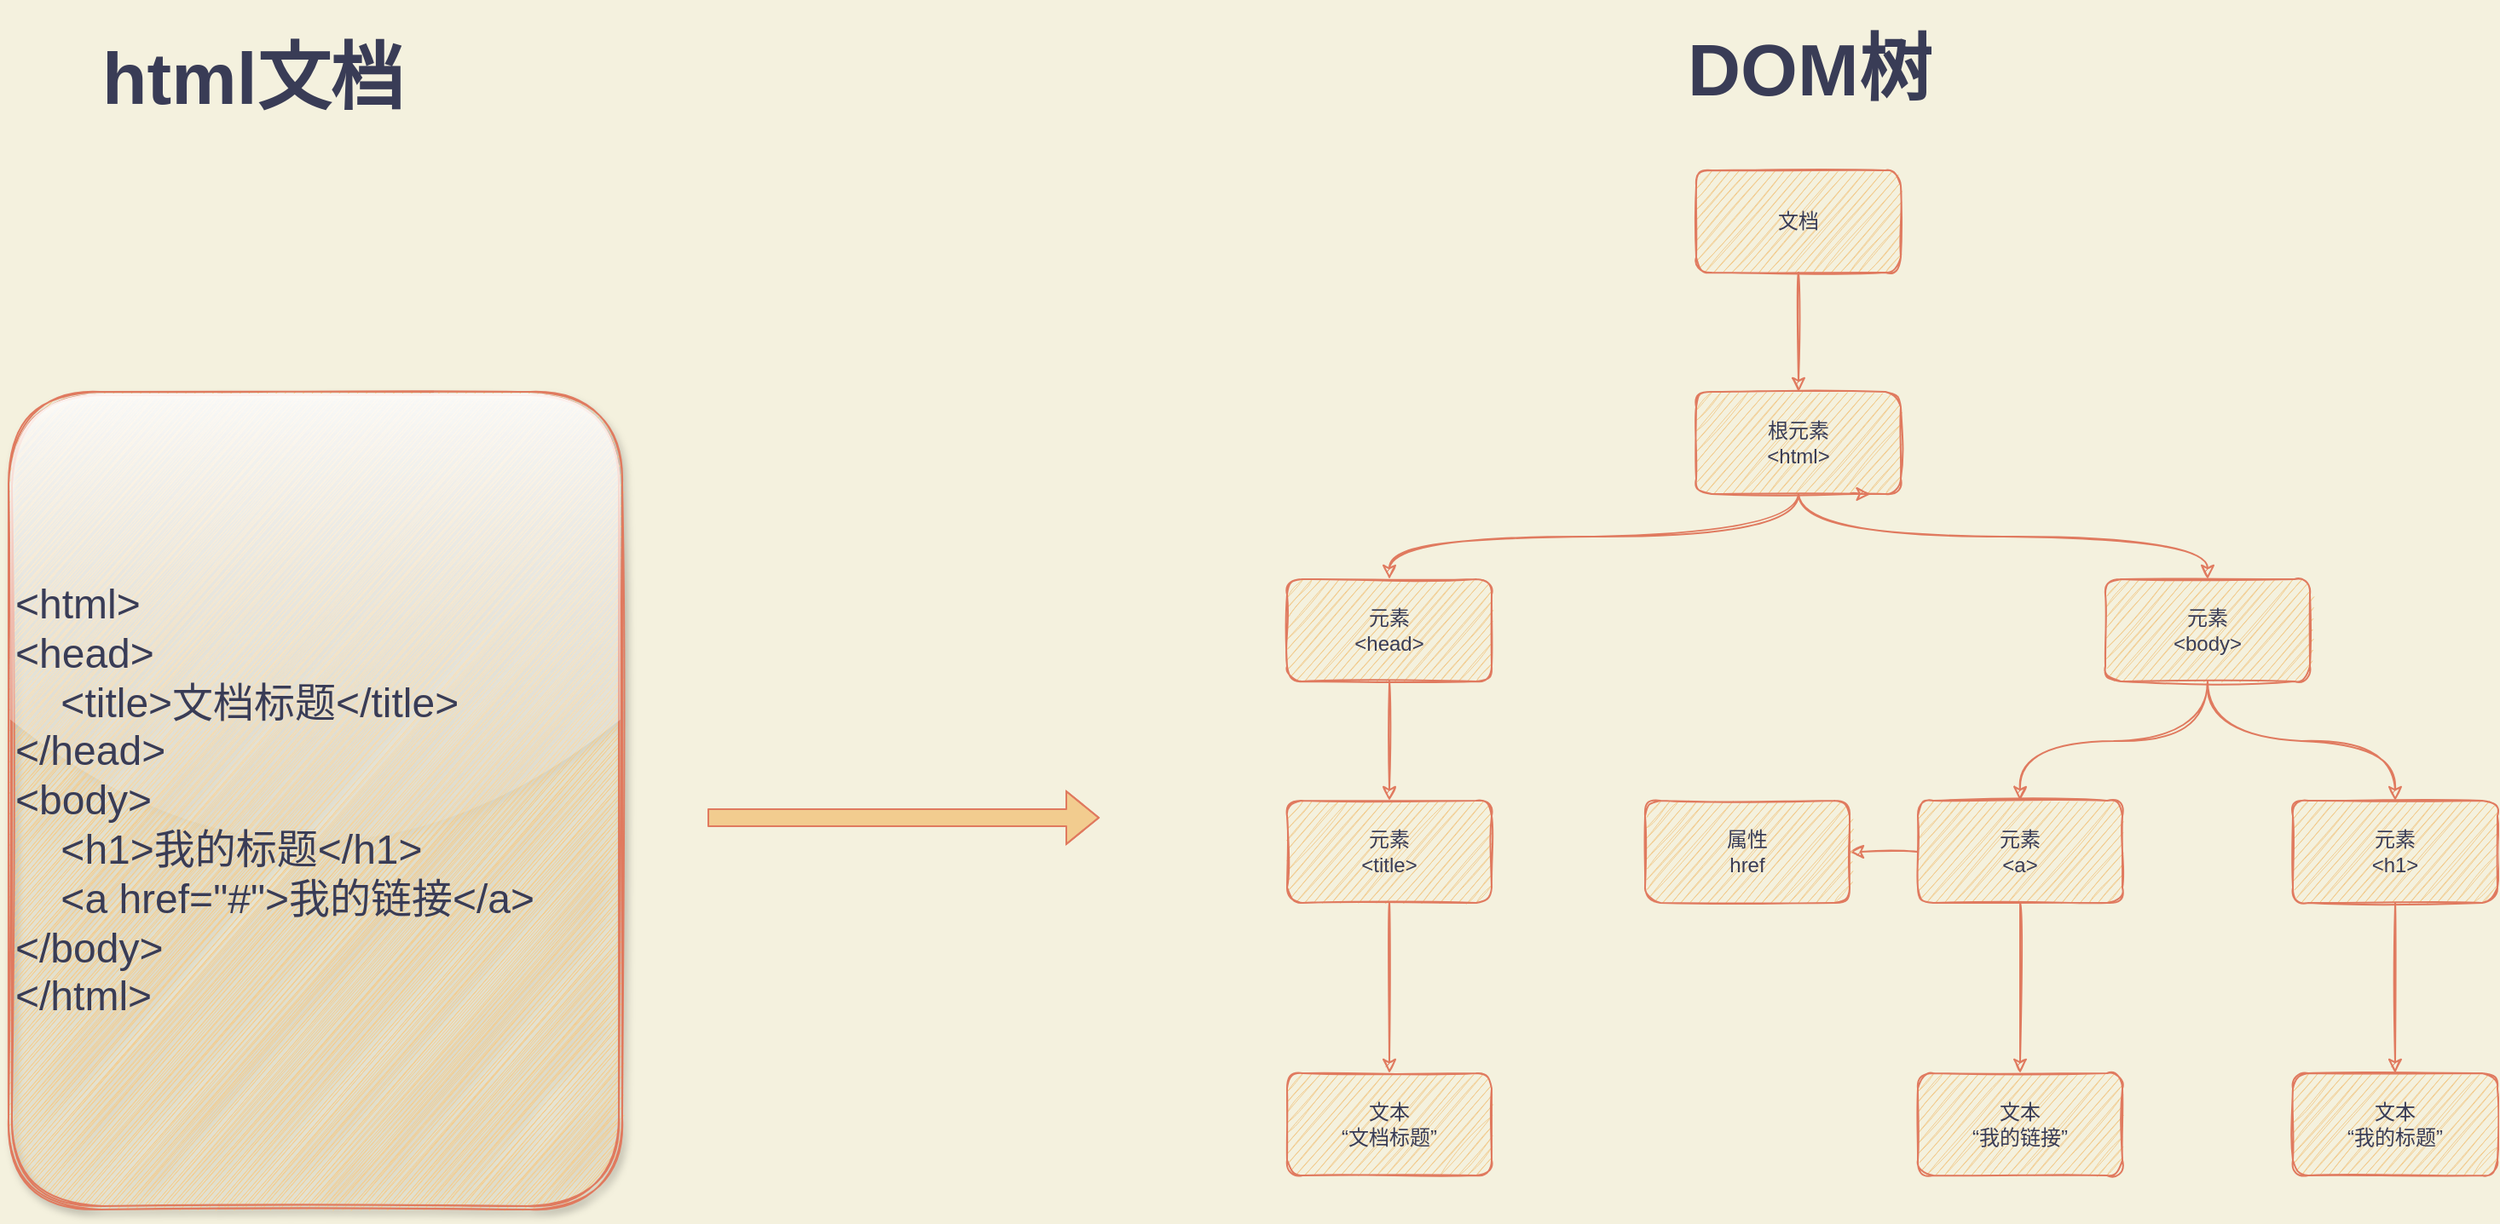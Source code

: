<mxfile version="13.6.2" type="device"><diagram id="iGMVfcbw6ett_W50yg4t" name="第 1 页"><mxGraphModel dx="2310" dy="950" grid="1" gridSize="10" guides="1" tooltips="1" connect="1" arrows="1" fold="1" page="1" pageScale="1" pageWidth="827" pageHeight="1169" background="#F4F1DE" math="0" shadow="0"><root><mxCell id="0"/><mxCell id="1" parent="0"/><mxCell id="3nc_XRBGbtO6uXV4TvZP-6" style="edgeStyle=orthogonalEdgeStyle;curved=1;rounded=1;sketch=1;orthogonalLoop=1;jettySize=auto;html=1;exitX=0.5;exitY=1;exitDx=0;exitDy=0;strokeColor=#E07A5F;fillColor=#F2CC8F;fontColor=#393C56;" edge="1" parent="1" source="3nc_XRBGbtO6uXV4TvZP-1" target="3nc_XRBGbtO6uXV4TvZP-2"><mxGeometry relative="1" as="geometry"/></mxCell><mxCell id="3nc_XRBGbtO6uXV4TvZP-1" value="文档" style="whiteSpace=wrap;html=1;strokeColor=#E07A5F;fillColor=#F2CC8F;fontColor=#393C56;sketch=1;rounded=1;" vertex="1" parent="1"><mxGeometry x="510" y="110" width="120" height="60" as="geometry"/></mxCell><mxCell id="3nc_XRBGbtO6uXV4TvZP-7" style="edgeStyle=orthogonalEdgeStyle;curved=1;rounded=1;sketch=1;orthogonalLoop=1;jettySize=auto;html=1;exitX=0.5;exitY=1;exitDx=0;exitDy=0;entryX=0.5;entryY=0;entryDx=0;entryDy=0;strokeColor=#E07A5F;fillColor=#F2CC8F;fontColor=#393C56;" edge="1" parent="1" source="3nc_XRBGbtO6uXV4TvZP-2" target="3nc_XRBGbtO6uXV4TvZP-3"><mxGeometry relative="1" as="geometry"/></mxCell><mxCell id="3nc_XRBGbtO6uXV4TvZP-8" style="edgeStyle=orthogonalEdgeStyle;curved=1;rounded=1;sketch=1;orthogonalLoop=1;jettySize=auto;html=1;exitX=0.5;exitY=1;exitDx=0;exitDy=0;entryX=0.5;entryY=0;entryDx=0;entryDy=0;strokeColor=#E07A5F;fillColor=#F2CC8F;fontColor=#393C56;" edge="1" parent="1" source="3nc_XRBGbtO6uXV4TvZP-2" target="3nc_XRBGbtO6uXV4TvZP-4"><mxGeometry relative="1" as="geometry"/></mxCell><mxCell id="3nc_XRBGbtO6uXV4TvZP-2" value="根元素&lt;br&gt;&amp;lt;html&amp;gt;" style="rounded=1;whiteSpace=wrap;html=1;sketch=1;strokeColor=#E07A5F;fillColor=#F2CC8F;fontColor=#393C56;" vertex="1" parent="1"><mxGeometry x="510" y="240" width="120" height="60" as="geometry"/></mxCell><mxCell id="3nc_XRBGbtO6uXV4TvZP-15" style="edgeStyle=orthogonalEdgeStyle;curved=1;rounded=1;sketch=1;orthogonalLoop=1;jettySize=auto;html=1;exitX=0.5;exitY=1;exitDx=0;exitDy=0;entryX=0.5;entryY=0;entryDx=0;entryDy=0;strokeColor=#E07A5F;fillColor=#F2CC8F;fontColor=#393C56;" edge="1" parent="1" source="3nc_XRBGbtO6uXV4TvZP-3" target="3nc_XRBGbtO6uXV4TvZP-9"><mxGeometry relative="1" as="geometry"/></mxCell><mxCell id="3nc_XRBGbtO6uXV4TvZP-3" value="元素&lt;br&gt;&amp;lt;head&amp;gt;" style="rounded=1;whiteSpace=wrap;html=1;sketch=1;strokeColor=#E07A5F;fillColor=#F2CC8F;fontColor=#393C56;" vertex="1" parent="1"><mxGeometry x="270" y="350" width="120" height="60" as="geometry"/></mxCell><mxCell id="3nc_XRBGbtO6uXV4TvZP-12" style="edgeStyle=orthogonalEdgeStyle;curved=1;rounded=1;sketch=1;orthogonalLoop=1;jettySize=auto;html=1;exitX=0.5;exitY=1;exitDx=0;exitDy=0;strokeColor=#E07A5F;fillColor=#F2CC8F;fontColor=#393C56;" edge="1" parent="1" source="3nc_XRBGbtO6uXV4TvZP-4" target="3nc_XRBGbtO6uXV4TvZP-10"><mxGeometry relative="1" as="geometry"/></mxCell><mxCell id="3nc_XRBGbtO6uXV4TvZP-13" style="edgeStyle=orthogonalEdgeStyle;curved=1;rounded=1;sketch=1;orthogonalLoop=1;jettySize=auto;html=1;exitX=0.5;exitY=1;exitDx=0;exitDy=0;strokeColor=#E07A5F;fillColor=#F2CC8F;fontColor=#393C56;" edge="1" parent="1" source="3nc_XRBGbtO6uXV4TvZP-4" target="3nc_XRBGbtO6uXV4TvZP-11"><mxGeometry relative="1" as="geometry"/></mxCell><mxCell id="3nc_XRBGbtO6uXV4TvZP-4" value="元素&lt;br&gt;&amp;lt;body&amp;gt;" style="rounded=1;whiteSpace=wrap;html=1;sketch=1;strokeColor=#E07A5F;fillColor=#F2CC8F;fontColor=#393C56;" vertex="1" parent="1"><mxGeometry x="750" y="350" width="120" height="60" as="geometry"/></mxCell><mxCell id="3nc_XRBGbtO6uXV4TvZP-5" style="edgeStyle=orthogonalEdgeStyle;curved=1;rounded=1;sketch=1;orthogonalLoop=1;jettySize=auto;html=1;exitX=0.75;exitY=1;exitDx=0;exitDy=0;entryX=0.853;entryY=1;entryDx=0;entryDy=0;entryPerimeter=0;strokeColor=#E07A5F;fillColor=#F2CC8F;fontColor=#393C56;" edge="1" parent="1" source="3nc_XRBGbtO6uXV4TvZP-2" target="3nc_XRBGbtO6uXV4TvZP-2"><mxGeometry relative="1" as="geometry"/></mxCell><mxCell id="3nc_XRBGbtO6uXV4TvZP-22" style="edgeStyle=orthogonalEdgeStyle;curved=1;rounded=1;sketch=1;orthogonalLoop=1;jettySize=auto;html=1;exitX=0.5;exitY=1;exitDx=0;exitDy=0;strokeColor=#E07A5F;fillColor=#F2CC8F;fontColor=#393C56;" edge="1" parent="1" source="3nc_XRBGbtO6uXV4TvZP-9" target="3nc_XRBGbtO6uXV4TvZP-17"><mxGeometry relative="1" as="geometry"/></mxCell><mxCell id="3nc_XRBGbtO6uXV4TvZP-9" value="元素&lt;br&gt;&amp;lt;title&amp;gt;" style="rounded=1;whiteSpace=wrap;html=1;sketch=1;strokeColor=#E07A5F;fillColor=#F2CC8F;fontColor=#393C56;" vertex="1" parent="1"><mxGeometry x="270" y="480" width="120" height="60" as="geometry"/></mxCell><mxCell id="3nc_XRBGbtO6uXV4TvZP-16" style="edgeStyle=orthogonalEdgeStyle;curved=1;rounded=1;sketch=1;orthogonalLoop=1;jettySize=auto;html=1;exitX=0;exitY=0.5;exitDx=0;exitDy=0;strokeColor=#E07A5F;fillColor=#F2CC8F;fontColor=#393C56;" edge="1" parent="1" source="3nc_XRBGbtO6uXV4TvZP-10" target="3nc_XRBGbtO6uXV4TvZP-14"><mxGeometry relative="1" as="geometry"/></mxCell><mxCell id="3nc_XRBGbtO6uXV4TvZP-20" style="edgeStyle=orthogonalEdgeStyle;curved=1;rounded=1;sketch=1;orthogonalLoop=1;jettySize=auto;html=1;exitX=0.5;exitY=1;exitDx=0;exitDy=0;entryX=0.5;entryY=0;entryDx=0;entryDy=0;strokeColor=#E07A5F;fillColor=#F2CC8F;fontColor=#393C56;" edge="1" parent="1" source="3nc_XRBGbtO6uXV4TvZP-10" target="3nc_XRBGbtO6uXV4TvZP-18"><mxGeometry relative="1" as="geometry"/></mxCell><mxCell id="3nc_XRBGbtO6uXV4TvZP-10" value="元素&lt;br&gt;&amp;lt;a&amp;gt;" style="rounded=1;whiteSpace=wrap;html=1;sketch=1;strokeColor=#E07A5F;fillColor=#F2CC8F;fontColor=#393C56;" vertex="1" parent="1"><mxGeometry x="640" y="480" width="120" height="60" as="geometry"/></mxCell><mxCell id="3nc_XRBGbtO6uXV4TvZP-21" style="edgeStyle=orthogonalEdgeStyle;curved=1;rounded=1;sketch=1;orthogonalLoop=1;jettySize=auto;html=1;exitX=0.5;exitY=1;exitDx=0;exitDy=0;entryX=0.5;entryY=0;entryDx=0;entryDy=0;strokeColor=#E07A5F;fillColor=#F2CC8F;fontColor=#393C56;" edge="1" parent="1" source="3nc_XRBGbtO6uXV4TvZP-11" target="3nc_XRBGbtO6uXV4TvZP-19"><mxGeometry relative="1" as="geometry"/></mxCell><mxCell id="3nc_XRBGbtO6uXV4TvZP-11" value="元素&lt;br&gt;&amp;lt;h1&amp;gt;" style="rounded=1;whiteSpace=wrap;html=1;sketch=1;strokeColor=#E07A5F;fillColor=#F2CC8F;fontColor=#393C56;" vertex="1" parent="1"><mxGeometry x="860" y="480" width="120" height="60" as="geometry"/></mxCell><mxCell id="3nc_XRBGbtO6uXV4TvZP-14" value="属性&lt;br&gt;href" style="rounded=1;whiteSpace=wrap;html=1;sketch=1;strokeColor=#E07A5F;fillColor=#F2CC8F;fontColor=#393C56;" vertex="1" parent="1"><mxGeometry x="480" y="480" width="120" height="60" as="geometry"/></mxCell><mxCell id="3nc_XRBGbtO6uXV4TvZP-17" value="文本&lt;br&gt;“文档标题”" style="rounded=1;whiteSpace=wrap;html=1;sketch=1;strokeColor=#E07A5F;fillColor=#F2CC8F;fontColor=#393C56;" vertex="1" parent="1"><mxGeometry x="270" y="640" width="120" height="60" as="geometry"/></mxCell><mxCell id="3nc_XRBGbtO6uXV4TvZP-18" value="文本&lt;br&gt;“我的链接”" style="rounded=1;whiteSpace=wrap;html=1;sketch=1;strokeColor=#E07A5F;fillColor=#F2CC8F;fontColor=#393C56;" vertex="1" parent="1"><mxGeometry x="640" y="640" width="120" height="60" as="geometry"/></mxCell><mxCell id="3nc_XRBGbtO6uXV4TvZP-19" value="文本&lt;br&gt;“我的标题”" style="rounded=1;whiteSpace=wrap;html=1;sketch=1;strokeColor=#E07A5F;fillColor=#F2CC8F;fontColor=#393C56;" vertex="1" parent="1"><mxGeometry x="860" y="640" width="120" height="60" as="geometry"/></mxCell><mxCell id="3nc_XRBGbtO6uXV4TvZP-24" value="&lt;h1&gt;&lt;font style=&quot;font-size: 43px&quot;&gt;DOM树&lt;/font&gt;&lt;/h1&gt;" style="text;html=1;strokeColor=none;fillColor=none;spacing=5;spacingTop=-20;whiteSpace=wrap;overflow=hidden;rounded=0;sketch=1;fontColor=#393C56;" vertex="1" parent="1"><mxGeometry x="500" y="20" width="160" height="70" as="geometry"/></mxCell><mxCell id="3nc_XRBGbtO6uXV4TvZP-25" value="&lt;h1&gt;&lt;font style=&quot;font-size: 43px&quot;&gt;html文档&lt;/font&gt;&lt;/h1&gt;" style="text;html=1;strokeColor=none;fillColor=none;spacing=5;spacingTop=-20;whiteSpace=wrap;overflow=hidden;rounded=0;sketch=1;fontColor=#393C56;" vertex="1" parent="1"><mxGeometry x="-430" y="25" width="200" height="60" as="geometry"/></mxCell><mxCell id="3nc_XRBGbtO6uXV4TvZP-27" value="&lt;font style=&quot;font-size: 24px&quot;&gt;&amp;lt;html&amp;gt;&lt;br&gt;&amp;lt;head&amp;gt;&lt;br&gt;&amp;nbsp; &amp;nbsp; &amp;lt;title&amp;gt;文档标题&amp;lt;/title&amp;gt;&lt;br&gt;&amp;lt;/head&amp;gt;&lt;br&gt;&amp;lt;body&amp;gt;&lt;br&gt;&amp;nbsp; &amp;nbsp; &amp;lt;h1&amp;gt;我的标题&amp;lt;/h1&amp;gt;&lt;br&gt;&amp;nbsp; &amp;nbsp; &amp;lt;a href=&quot;#&quot;&amp;gt;我的链接&amp;lt;/a&amp;gt;&lt;br&gt;&amp;lt;/body&amp;gt;&lt;br&gt;&amp;lt;/html&amp;gt;&lt;br&gt;&lt;/font&gt;" style="shape=ext;rounded=1;html=1;whiteSpace=wrap;double=1;shadow=1;glass=1;sketch=1;strokeColor=#E07A5F;fillColor=#F2CC8F;fontColor=#393C56;align=left;" vertex="1" parent="1"><mxGeometry x="-480" y="240" width="360" height="480" as="geometry"/></mxCell><mxCell id="3nc_XRBGbtO6uXV4TvZP-28" value="" style="shape=flexArrow;endArrow=classic;html=1;strokeColor=#E07A5F;fillColor=#F2CC8F;fontColor=#393C56;" edge="1" parent="1"><mxGeometry width="50" height="50" relative="1" as="geometry"><mxPoint x="-70" y="490" as="sourcePoint"/><mxPoint x="160" y="490" as="targetPoint"/><Array as="points"><mxPoint x="30" y="490"/></Array></mxGeometry></mxCell></root></mxGraphModel></diagram></mxfile>